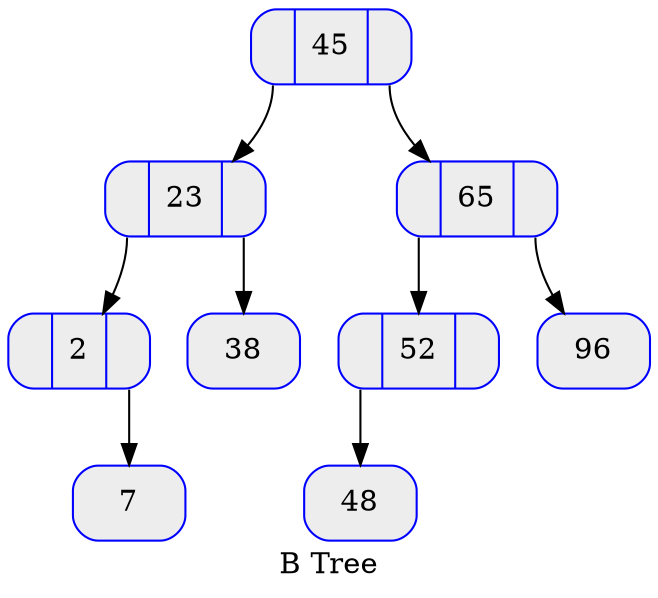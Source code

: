 digraph G { 
label="B Tree";
rankdir=TB; 
node [shape = record, color=blue ,style="rounded,filled", fillcolor=gray93];
Node45[label ="<C0>| 45 |<C1> "]; 
Node23[label ="<C0>| 23 |<C1> "]; 
Node2[label ="<C0>| 2 |<C1> "]; 
Node7[label ="7"]; 
Node2:C1->Node7
Node23:C0->Node2
Node38[label ="38"]; 
Node23:C1->Node38
Node45:C0->Node23
Node65[label ="<C0>| 65 |<C1> "]; 
Node52[label ="<C0>| 52 |<C1> "]; 
Node48[label ="48"]; 
Node52:C0->Node48
Node65:C0->Node52
Node96[label ="96"]; 
Node65:C1->Node96
Node45:C1->Node65
} 
